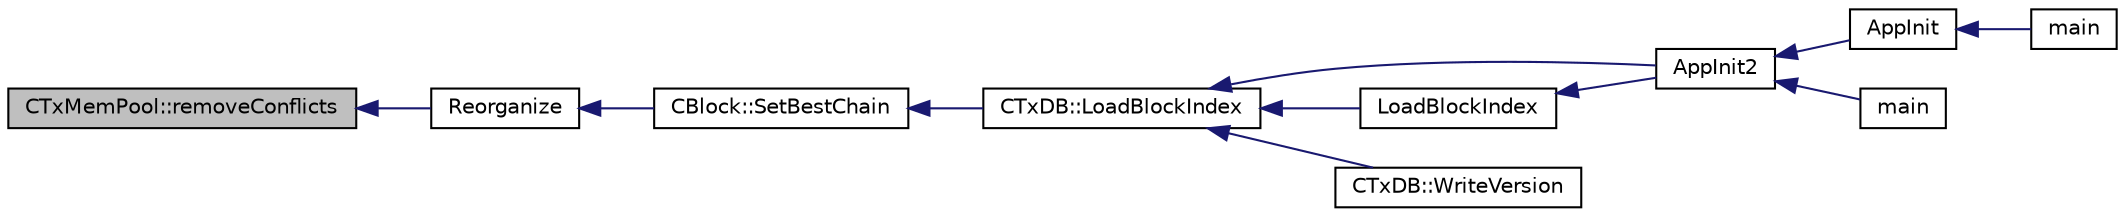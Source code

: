digraph "CTxMemPool::removeConflicts"
{
  edge [fontname="Helvetica",fontsize="10",labelfontname="Helvetica",labelfontsize="10"];
  node [fontname="Helvetica",fontsize="10",shape=record];
  rankdir="LR";
  Node635 [label="CTxMemPool::removeConflicts",height=0.2,width=0.4,color="black", fillcolor="grey75", style="filled", fontcolor="black"];
  Node635 -> Node636 [dir="back",color="midnightblue",fontsize="10",style="solid",fontname="Helvetica"];
  Node636 [label="Reorganize",height=0.2,width=0.4,color="black", fillcolor="white", style="filled",URL="$df/d0a/main_8cpp.html#ad8e09920f5a3ce2670c5efa26ef65227"];
  Node636 -> Node637 [dir="back",color="midnightblue",fontsize="10",style="solid",fontname="Helvetica"];
  Node637 [label="CBlock::SetBestChain",height=0.2,width=0.4,color="black", fillcolor="white", style="filled",URL="$d3/d51/class_c_block.html#a6e308b2d75d1cfc4a75eda36feb60ca1"];
  Node637 -> Node638 [dir="back",color="midnightblue",fontsize="10",style="solid",fontname="Helvetica"];
  Node638 [label="CTxDB::LoadBlockIndex",height=0.2,width=0.4,color="black", fillcolor="white", style="filled",URL="$d9/d8d/class_c_tx_d_b.html#abcb9df0821d996f811f6604b452a26a0"];
  Node638 -> Node639 [dir="back",color="midnightblue",fontsize="10",style="solid",fontname="Helvetica"];
  Node639 [label="AppInit2",height=0.2,width=0.4,color="black", fillcolor="white", style="filled",URL="$d8/dc0/init_8h.html#a1a4c1bfbf6ba1db77e988b89b9cadfd3",tooltip="Initialize ion. "];
  Node639 -> Node640 [dir="back",color="midnightblue",fontsize="10",style="solid",fontname="Helvetica"];
  Node640 [label="AppInit",height=0.2,width=0.4,color="black", fillcolor="white", style="filled",URL="$d4/d35/iond_8cpp.html#ac59316b767e6984e1285f0531275286b"];
  Node640 -> Node641 [dir="back",color="midnightblue",fontsize="10",style="solid",fontname="Helvetica"];
  Node641 [label="main",height=0.2,width=0.4,color="black", fillcolor="white", style="filled",URL="$d4/d35/iond_8cpp.html#a0ddf1224851353fc92bfbff6f499fa97"];
  Node639 -> Node642 [dir="back",color="midnightblue",fontsize="10",style="solid",fontname="Helvetica"];
  Node642 [label="main",height=0.2,width=0.4,color="black", fillcolor="white", style="filled",URL="$d5/d2d/ion_8cpp.html#a0ddf1224851353fc92bfbff6f499fa97"];
  Node638 -> Node643 [dir="back",color="midnightblue",fontsize="10",style="solid",fontname="Helvetica"];
  Node643 [label="LoadBlockIndex",height=0.2,width=0.4,color="black", fillcolor="white", style="filled",URL="$d4/dbf/main_8h.html#a367f303d34b8a5501ac4d77bebab578c"];
  Node643 -> Node639 [dir="back",color="midnightblue",fontsize="10",style="solid",fontname="Helvetica"];
  Node638 -> Node644 [dir="back",color="midnightblue",fontsize="10",style="solid",fontname="Helvetica"];
  Node644 [label="CTxDB::WriteVersion",height=0.2,width=0.4,color="black", fillcolor="white", style="filled",URL="$d9/d8d/class_c_tx_d_b.html#aa30dbf235b1c229896097e1eb1ea9520"];
}
